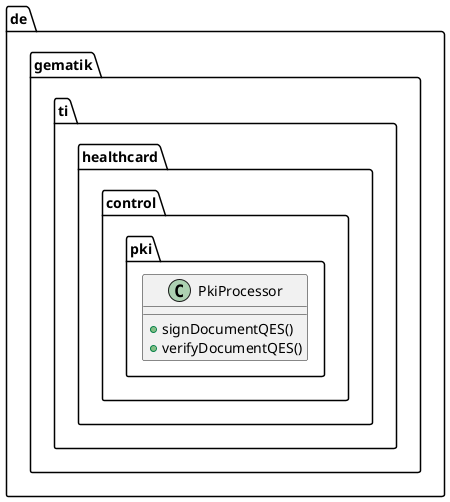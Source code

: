 @startuml



  namespace de.gematik.ti.healthcard.control {
    namespace pki {
      class de.gematik.ti.healthcard.control.pki.PkiProcessor {
          + signDocumentQES()
          + verifyDocumentQES()
      }
    }
  }
  










@enduml
